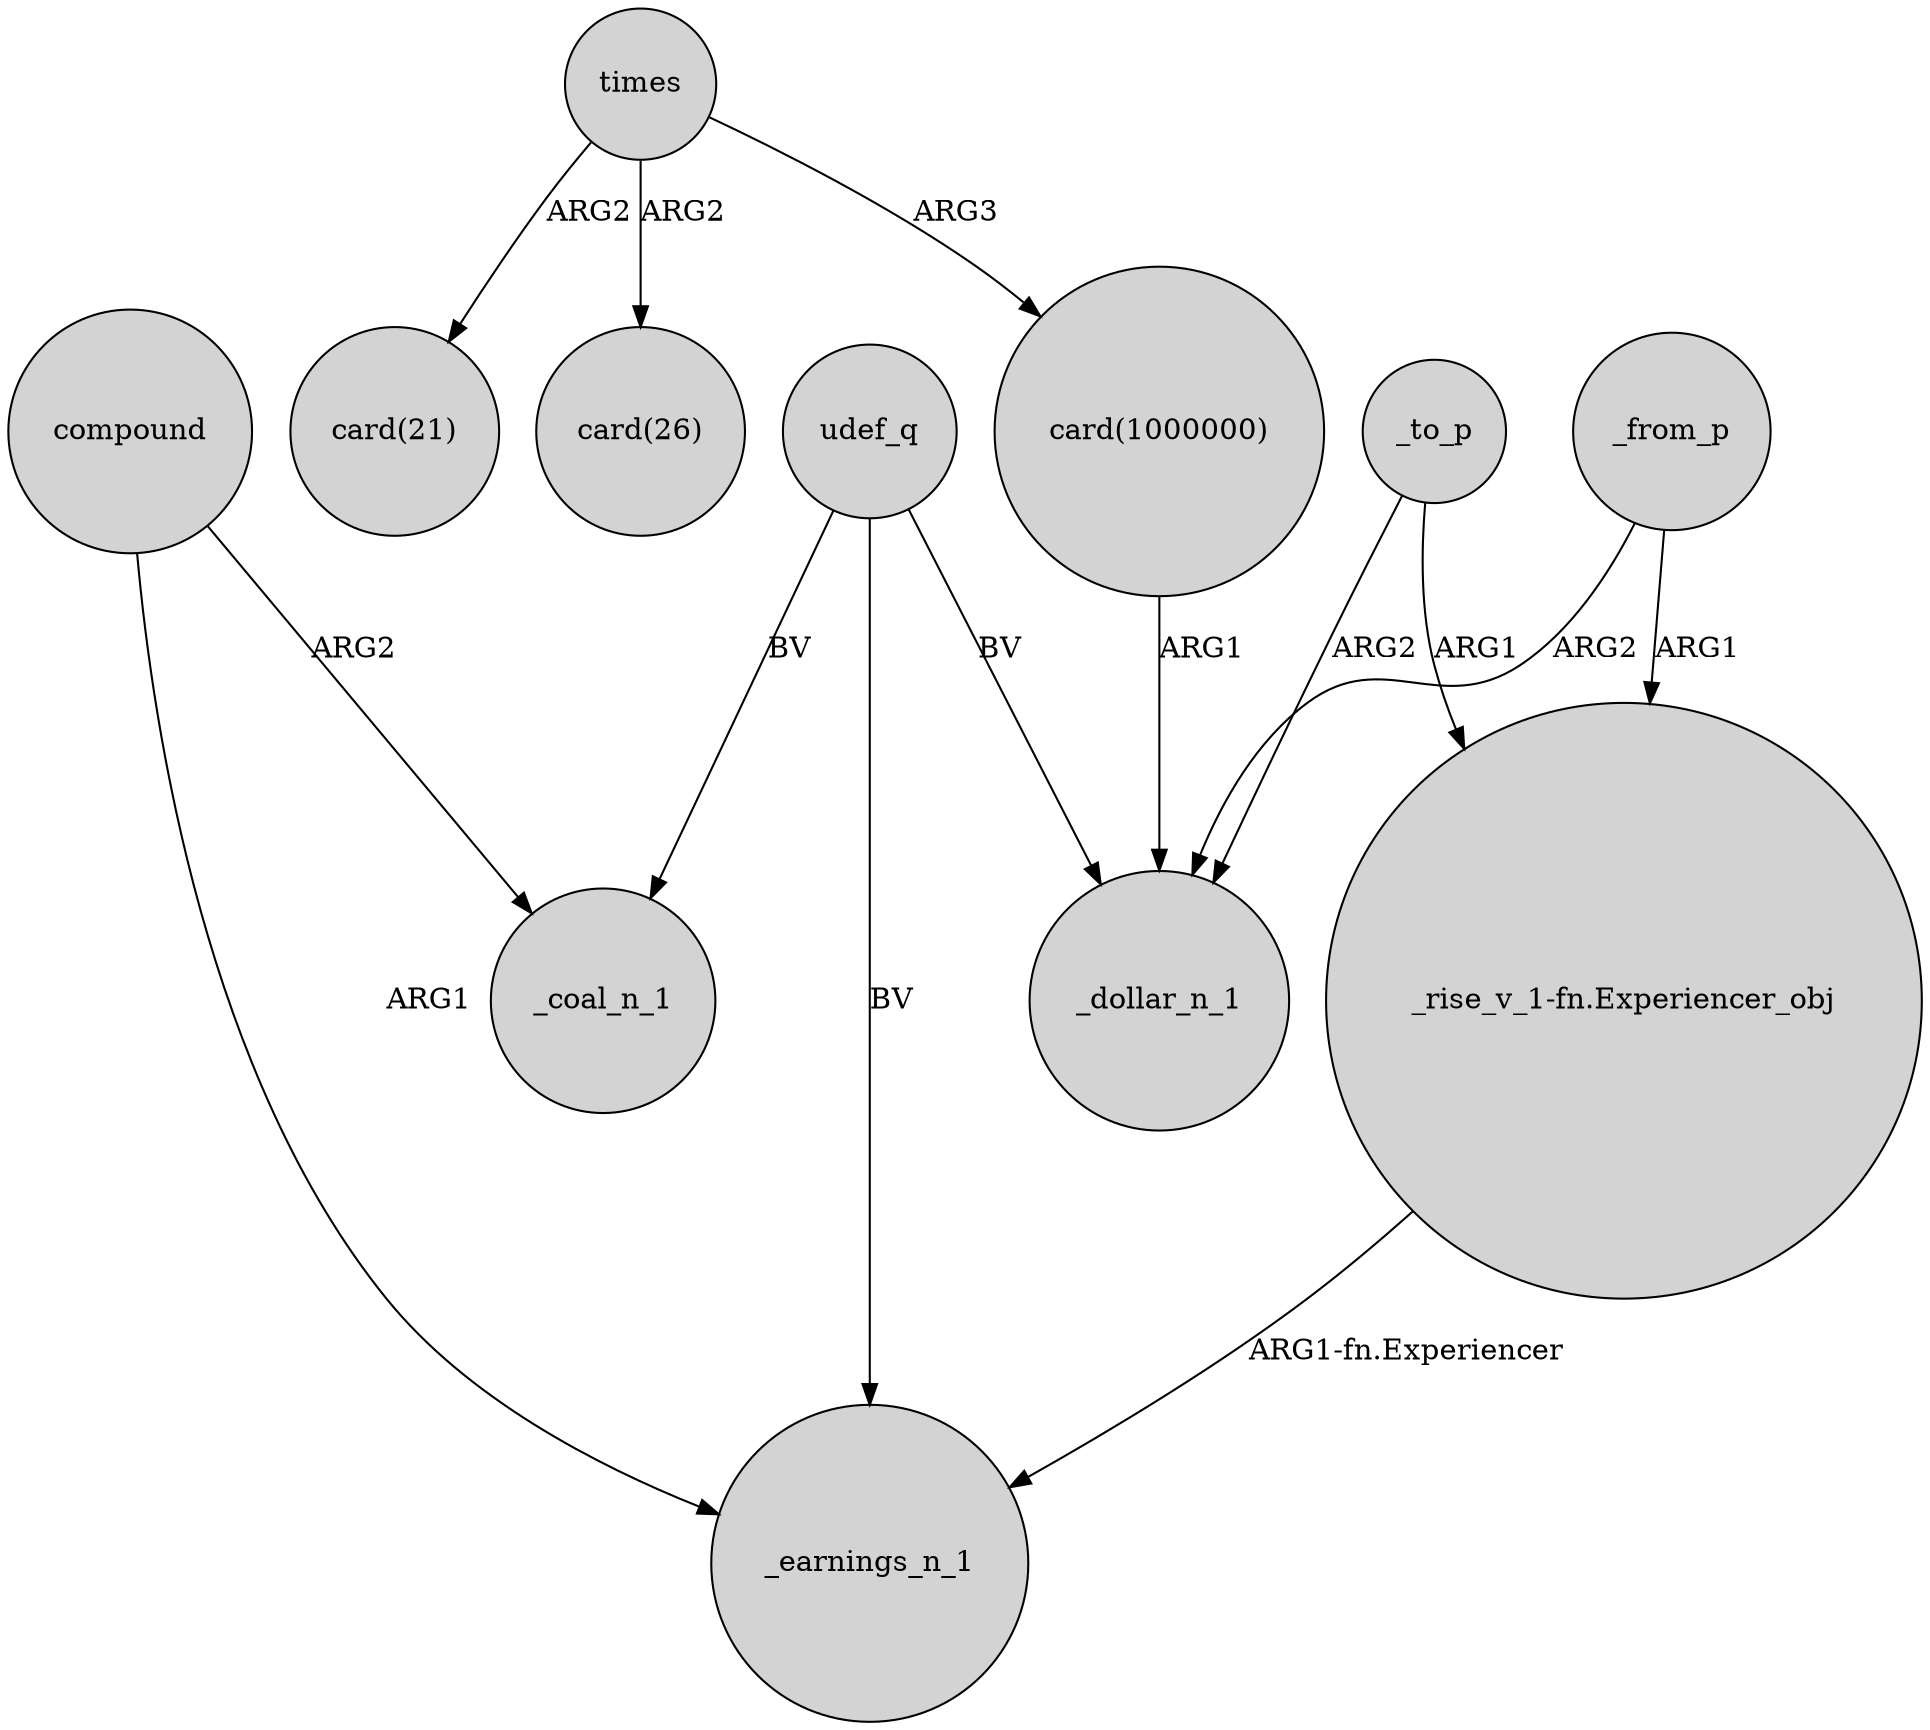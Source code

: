 digraph {
	node [shape=circle style=filled]
	times -> "card(1000000)" [label=ARG3]
	udef_q -> _earnings_n_1 [label=BV]
	times -> "card(21)" [label=ARG2]
	_to_p -> _dollar_n_1 [label=ARG2]
	compound -> _earnings_n_1 [label=ARG1]
	_to_p -> "_rise_v_1-fn.Experiencer_obj" [label=ARG1]
	udef_q -> _coal_n_1 [label=BV]
	udef_q -> _dollar_n_1 [label=BV]
	compound -> _coal_n_1 [label=ARG2]
	"card(1000000)" -> _dollar_n_1 [label=ARG1]
	"_rise_v_1-fn.Experiencer_obj" -> _earnings_n_1 [label="ARG1-fn.Experiencer"]
	times -> "card(26)" [label=ARG2]
	_from_p -> _dollar_n_1 [label=ARG2]
	_from_p -> "_rise_v_1-fn.Experiencer_obj" [label=ARG1]
}
